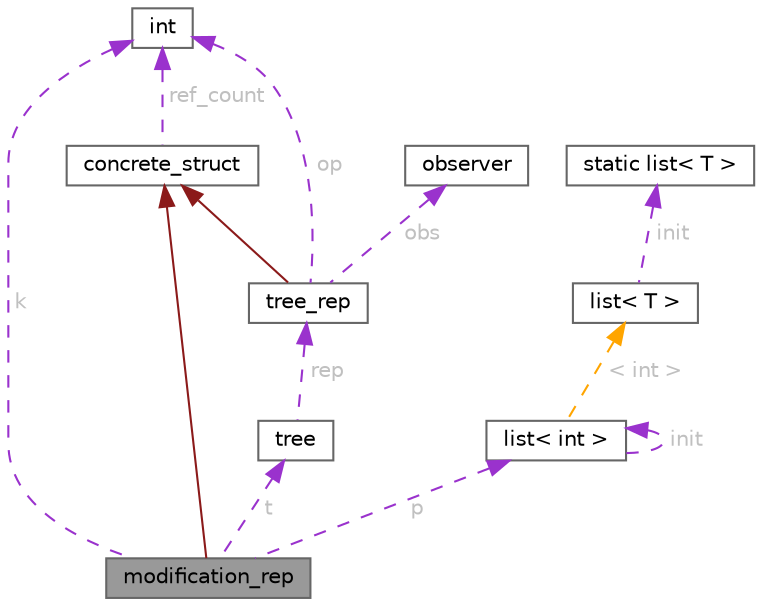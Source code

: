 digraph "modification_rep"
{
 // LATEX_PDF_SIZE
  bgcolor="transparent";
  edge [fontname=Helvetica,fontsize=10,labelfontname=Helvetica,labelfontsize=10];
  node [fontname=Helvetica,fontsize=10,shape=box,height=0.2,width=0.4];
  Node1 [id="Node000001",label="modification_rep",height=0.2,width=0.4,color="gray40", fillcolor="grey60", style="filled", fontcolor="black",tooltip=" "];
  Node2 -> Node1 [id="edge1_Node000001_Node000002",dir="back",color="firebrick4",style="solid",tooltip=" "];
  Node2 [id="Node000002",label="concrete_struct",height=0.2,width=0.4,color="gray40", fillcolor="white", style="filled",URL="$structconcrete__struct.html",tooltip="Structure representing a concrete object with a reference count."];
  Node3 -> Node2 [id="edge2_Node000002_Node000003",dir="back",color="darkorchid3",style="dashed",tooltip=" ",label=" ref_count",fontcolor="grey" ];
  Node3 [id="Node000003",label="int",height=0.2,width=0.4,color="gray40", fillcolor="white", style="filled",tooltip=" "];
  Node3 -> Node1 [id="edge3_Node000001_Node000003",dir="back",color="darkorchid3",style="dashed",tooltip=" ",label=" k",fontcolor="grey" ];
  Node4 -> Node1 [id="edge4_Node000001_Node000004",dir="back",color="darkorchid3",style="dashed",tooltip=" ",label=" p",fontcolor="grey" ];
  Node4 [id="Node000004",label="list\< int \>",height=0.2,width=0.4,color="gray40", fillcolor="white", style="filled",URL="$classlist.html",tooltip=" "];
  Node4 -> Node4 [id="edge5_Node000004_Node000004",dir="back",color="darkorchid3",style="dashed",tooltip=" ",label=" init",fontcolor="grey" ];
  Node5 -> Node4 [id="edge6_Node000004_Node000005",dir="back",color="orange",style="dashed",tooltip=" ",label=" \< int \>",fontcolor="grey" ];
  Node5 [id="Node000005",label="list\< T \>",height=0.2,width=0.4,color="gray40", fillcolor="white", style="filled",URL="$classlist.html",tooltip="The list class represents a linked list."];
  Node6 -> Node5 [id="edge7_Node000005_Node000006",dir="back",color="darkorchid3",style="dashed",tooltip=" ",label=" init",fontcolor="grey" ];
  Node6 [id="Node000006",label="static list\< T \>",height=0.2,width=0.4,color="gray40", fillcolor="white", style="filled",tooltip=" "];
  Node7 -> Node1 [id="edge8_Node000001_Node000007",dir="back",color="darkorchid3",style="dashed",tooltip=" ",label=" t",fontcolor="grey" ];
  Node7 [id="Node000007",label="tree",height=0.2,width=0.4,color="gray40", fillcolor="white", style="filled",URL="$classtree.html",tooltip=" "];
  Node8 -> Node7 [id="edge9_Node000007_Node000008",dir="back",color="darkorchid3",style="dashed",tooltip=" ",label=" rep",fontcolor="grey" ];
  Node8 [id="Node000008",label="tree_rep",height=0.2,width=0.4,color="gray40", fillcolor="white", style="filled",URL="$classtree__rep.html",tooltip=" "];
  Node2 -> Node8 [id="edge10_Node000008_Node000002",dir="back",color="firebrick4",style="solid",tooltip=" "];
  Node3 -> Node8 [id="edge11_Node000008_Node000003",dir="back",color="darkorchid3",style="dashed",tooltip=" ",label=" op",fontcolor="grey" ];
  Node9 -> Node8 [id="edge12_Node000008_Node000009",dir="back",color="darkorchid3",style="dashed",tooltip=" ",label=" obs",fontcolor="grey" ];
  Node9 [id="Node000009",label="observer",height=0.2,width=0.4,color="gray40", fillcolor="white", style="filled",URL="$classobserver.html",tooltip=" "];
}
